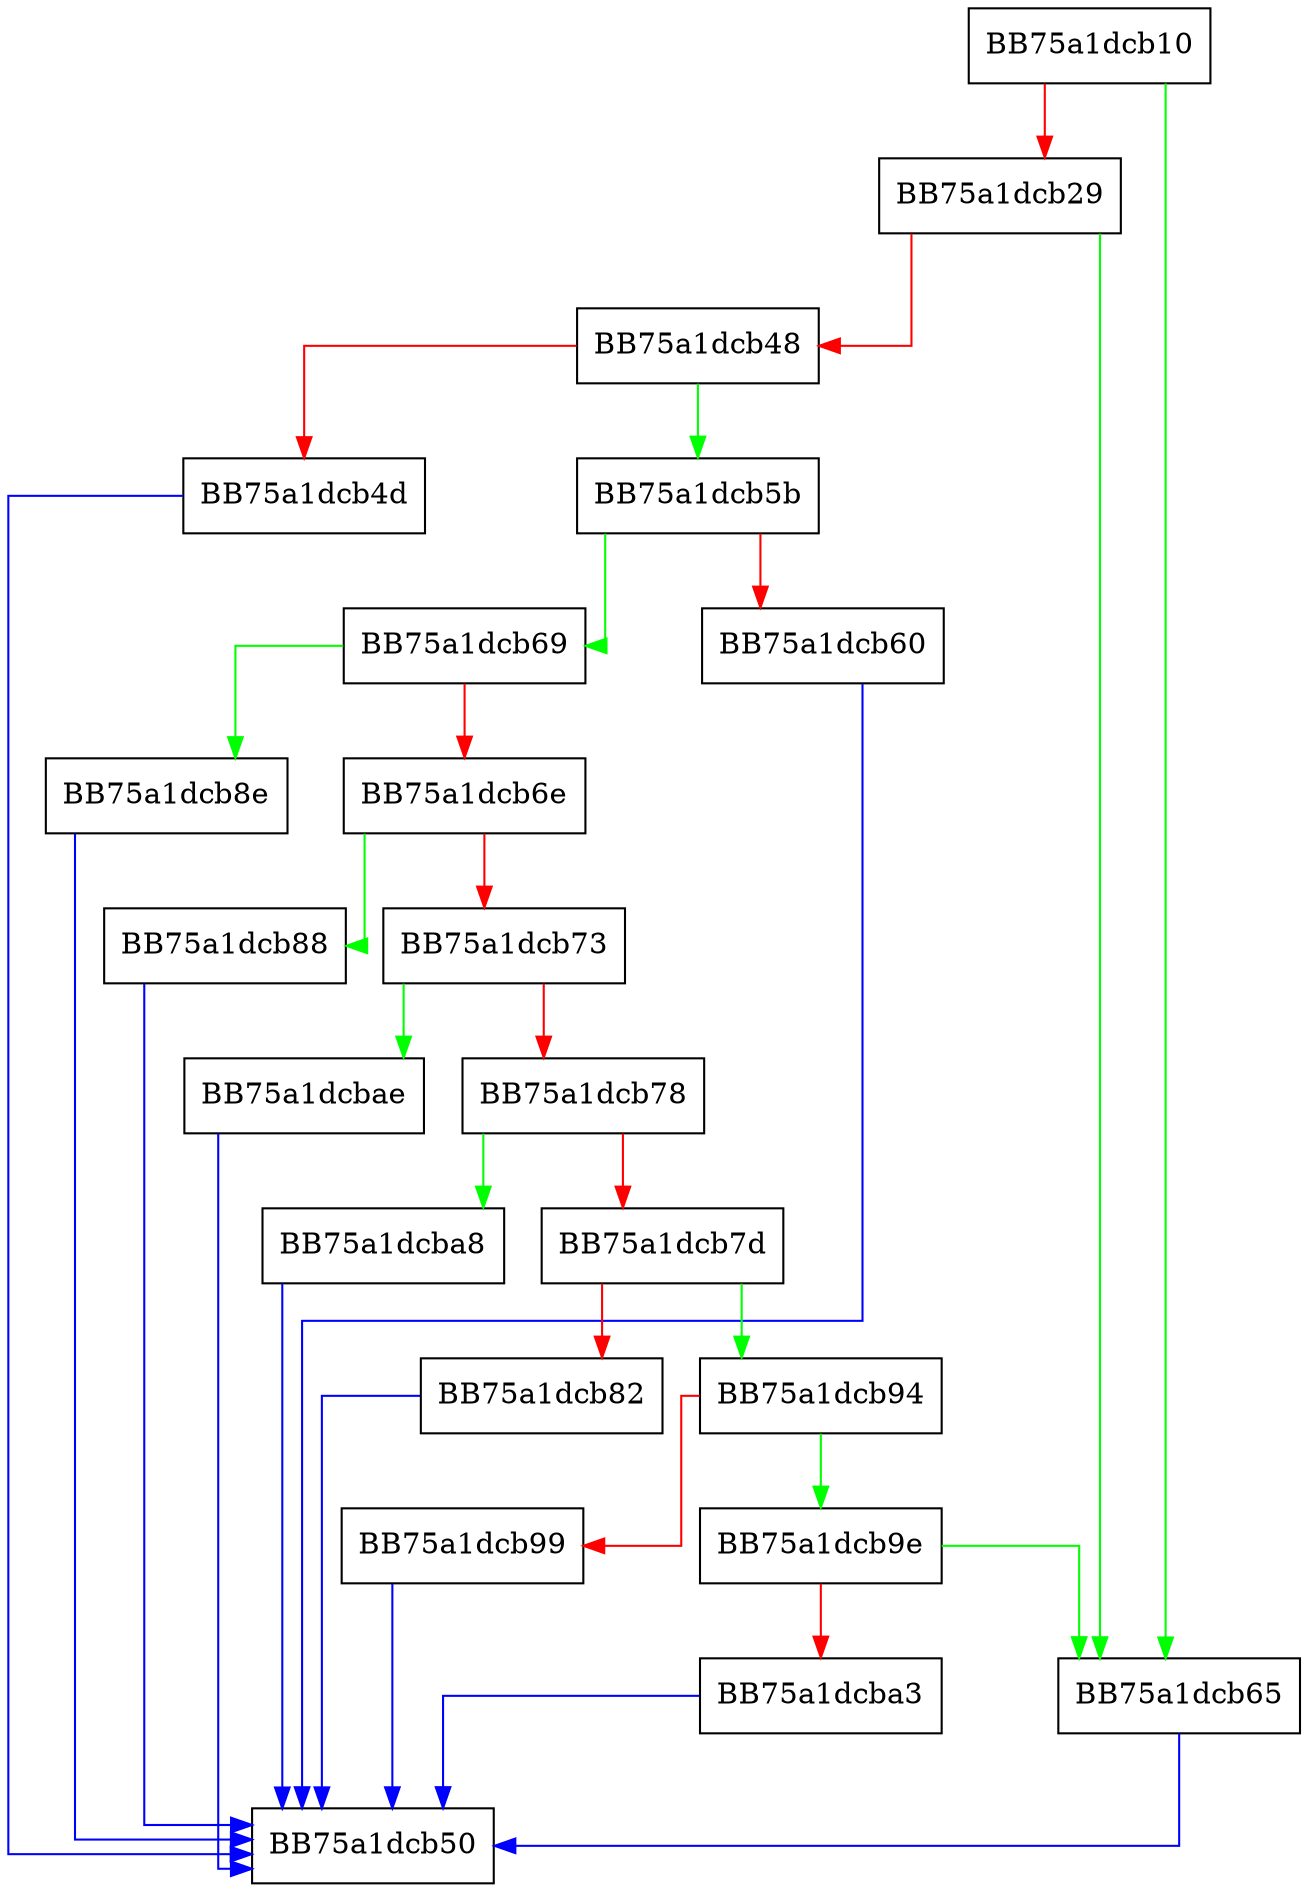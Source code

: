 digraph LUM_GetOSInfo {
  node [shape="box"];
  graph [splines=ortho];
  BB75a1dcb10 -> BB75a1dcb65 [color="green"];
  BB75a1dcb10 -> BB75a1dcb29 [color="red"];
  BB75a1dcb29 -> BB75a1dcb65 [color="green"];
  BB75a1dcb29 -> BB75a1dcb48 [color="red"];
  BB75a1dcb48 -> BB75a1dcb5b [color="green"];
  BB75a1dcb48 -> BB75a1dcb4d [color="red"];
  BB75a1dcb4d -> BB75a1dcb50 [color="blue"];
  BB75a1dcb5b -> BB75a1dcb69 [color="green"];
  BB75a1dcb5b -> BB75a1dcb60 [color="red"];
  BB75a1dcb60 -> BB75a1dcb50 [color="blue"];
  BB75a1dcb65 -> BB75a1dcb50 [color="blue"];
  BB75a1dcb69 -> BB75a1dcb8e [color="green"];
  BB75a1dcb69 -> BB75a1dcb6e [color="red"];
  BB75a1dcb6e -> BB75a1dcb88 [color="green"];
  BB75a1dcb6e -> BB75a1dcb73 [color="red"];
  BB75a1dcb73 -> BB75a1dcbae [color="green"];
  BB75a1dcb73 -> BB75a1dcb78 [color="red"];
  BB75a1dcb78 -> BB75a1dcba8 [color="green"];
  BB75a1dcb78 -> BB75a1dcb7d [color="red"];
  BB75a1dcb7d -> BB75a1dcb94 [color="green"];
  BB75a1dcb7d -> BB75a1dcb82 [color="red"];
  BB75a1dcb82 -> BB75a1dcb50 [color="blue"];
  BB75a1dcb88 -> BB75a1dcb50 [color="blue"];
  BB75a1dcb8e -> BB75a1dcb50 [color="blue"];
  BB75a1dcb94 -> BB75a1dcb9e [color="green"];
  BB75a1dcb94 -> BB75a1dcb99 [color="red"];
  BB75a1dcb99 -> BB75a1dcb50 [color="blue"];
  BB75a1dcb9e -> BB75a1dcb65 [color="green"];
  BB75a1dcb9e -> BB75a1dcba3 [color="red"];
  BB75a1dcba3 -> BB75a1dcb50 [color="blue"];
  BB75a1dcba8 -> BB75a1dcb50 [color="blue"];
  BB75a1dcbae -> BB75a1dcb50 [color="blue"];
}